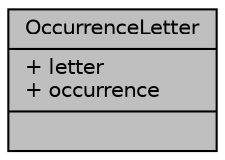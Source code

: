 digraph "OccurrenceLetter"
{
 // LATEX_PDF_SIZE
  edge [fontname="Helvetica",fontsize="10",labelfontname="Helvetica",labelfontsize="10"];
  node [fontname="Helvetica",fontsize="10",shape=record];
  Node1 [label="{OccurrenceLetter\n|+ letter\l+ occurrence\l|}",height=0.2,width=0.4,color="black", fillcolor="grey75", style="filled", fontcolor="black",tooltip=" "];
}
